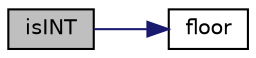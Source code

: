digraph "isINT"
{
  edge [fontname="Helvetica",fontsize="10",labelfontname="Helvetica",labelfontsize="10"];
  node [fontname="Helvetica",fontsize="10",shape=record];
  rankdir="LR";
  Node1215 [label="isINT",height=0.2,width=0.4,color="black", fillcolor="grey75", style="filled", fontcolor="black"];
  Node1215 -> Node1216 [color="midnightblue",fontsize="10",style="solid",fontname="Helvetica"];
  Node1216 [label="floor",height=0.2,width=0.4,color="black", fillcolor="white", style="filled",URL="$dc/de2/mcvs_atm_disp__kry__bbd__p_8m.html#a532be631bf22af7829394ffbd4ad7894"];
}
